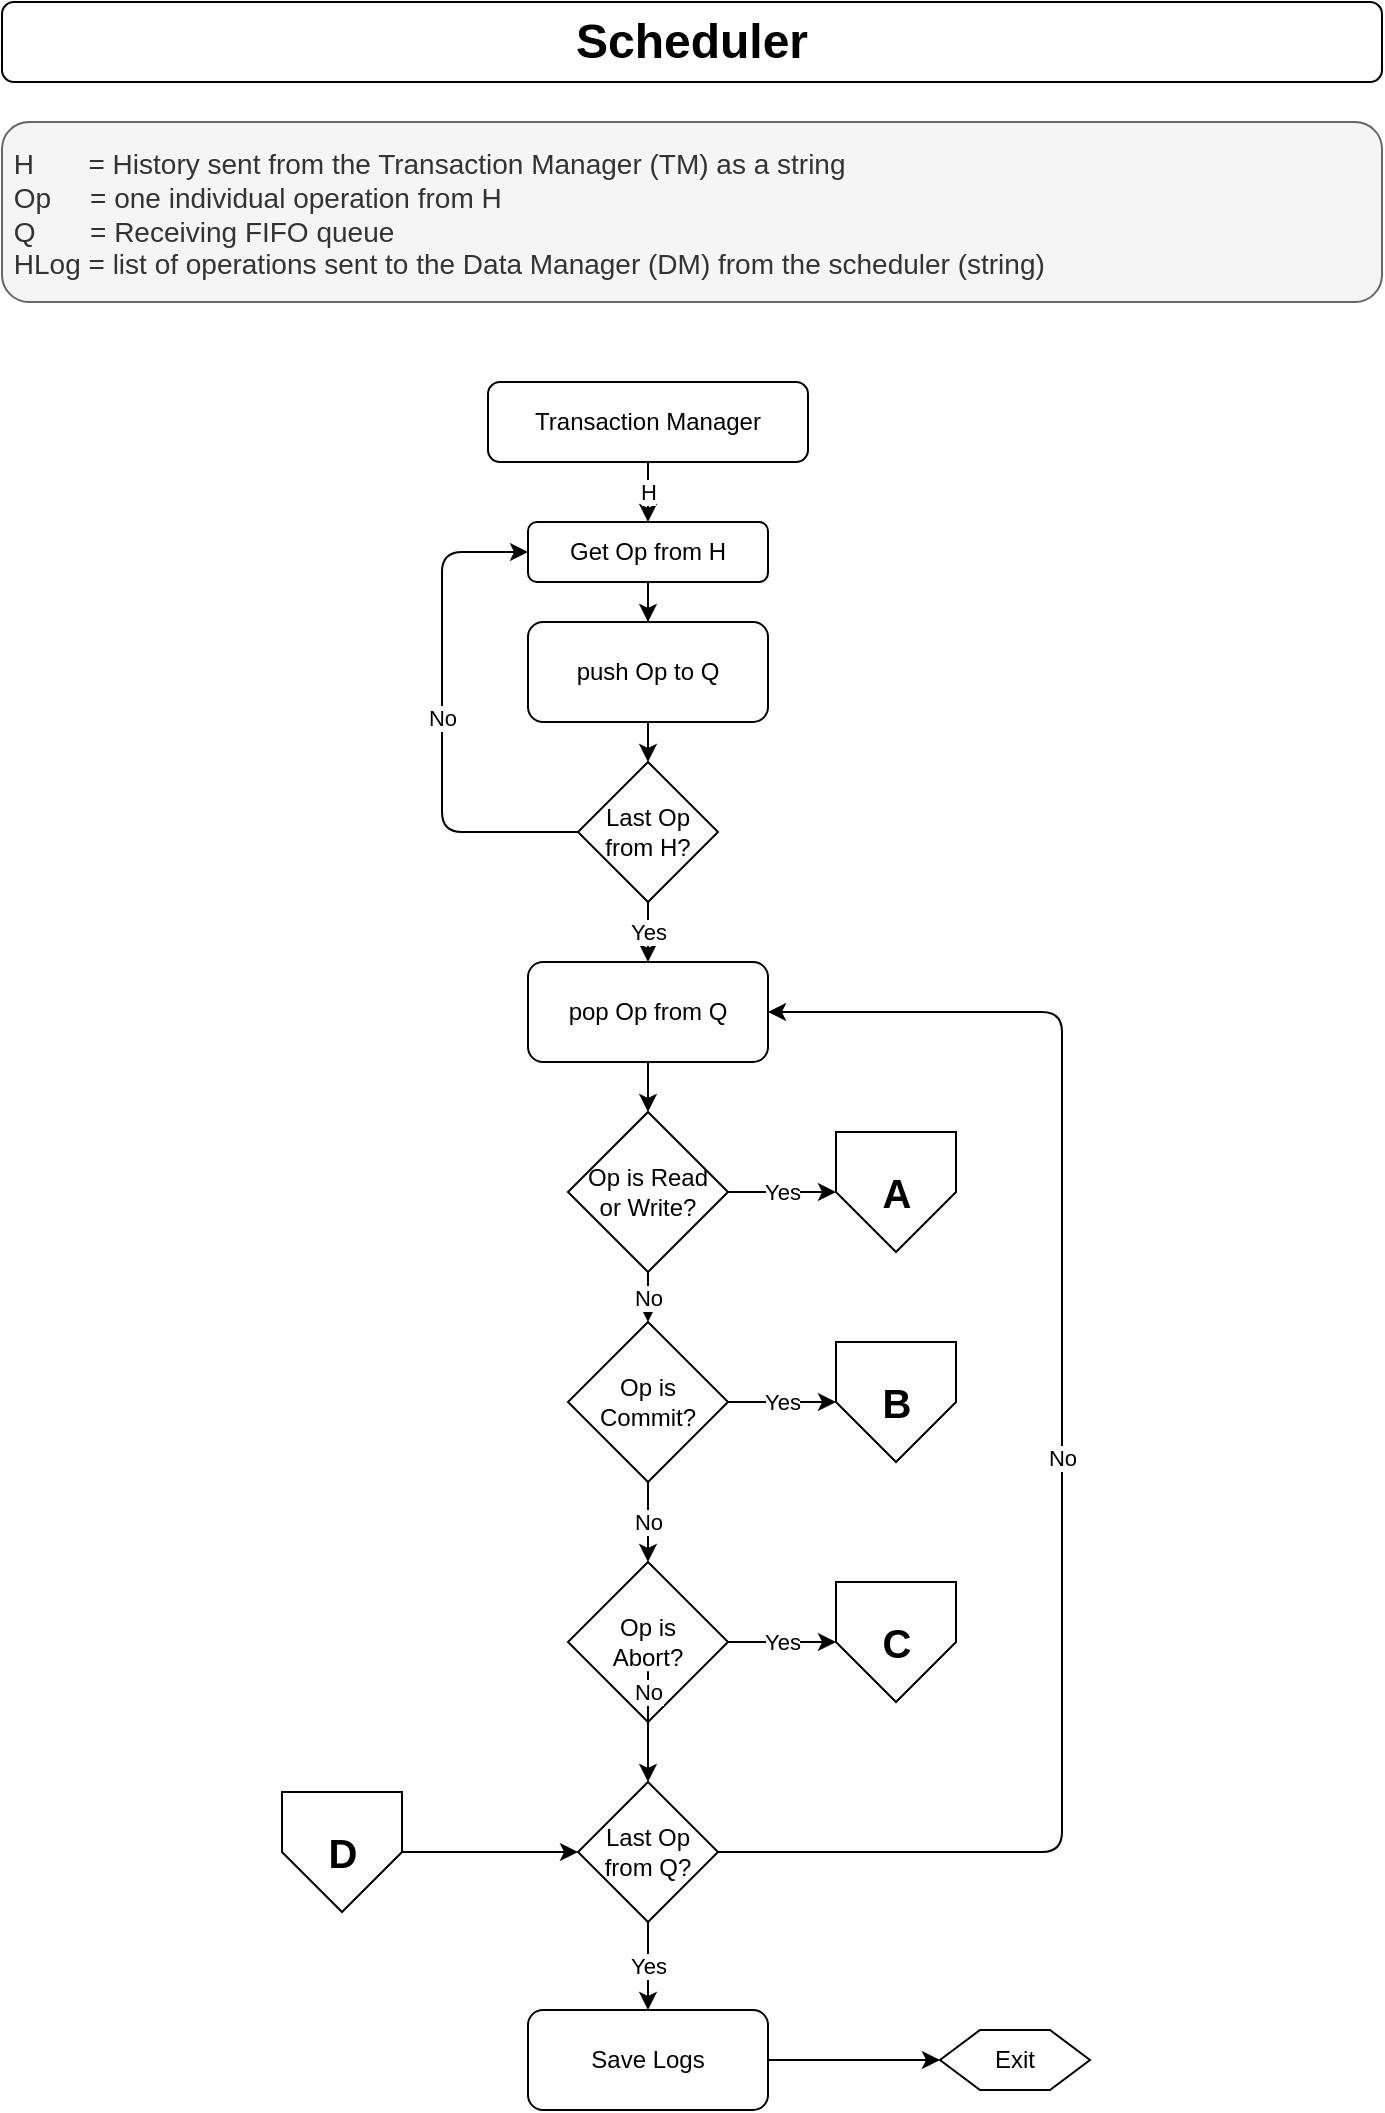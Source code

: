 <mxfile version="13.9.7" type="github">
  <diagram id="C5RBs43oDa-KdzZeNtuy" name="Page-1">
    <mxGraphModel dx="831" dy="515" grid="1" gridSize="10" guides="1" tooltips="1" connect="1" arrows="1" fold="1" page="1" pageScale="1" pageWidth="827" pageHeight="1169" math="0" shadow="0">
      <root>
        <mxCell id="WIyWlLk6GJQsqaUBKTNV-0" />
        <mxCell id="WIyWlLk6GJQsqaUBKTNV-1" parent="WIyWlLk6GJQsqaUBKTNV-0" />
        <mxCell id="MxyfuENbYduMKJOF5cX6-17" value="Scheduler" style="rounded=1;whiteSpace=wrap;html=1;fontSize=24;glass=0;strokeWidth=1;shadow=0;fontStyle=1" parent="WIyWlLk6GJQsqaUBKTNV-1" vertex="1">
          <mxGeometry x="80" y="40" width="690" height="40" as="geometry" />
        </mxCell>
        <mxCell id="MxyfuENbYduMKJOF5cX6-45" value="&amp;nbsp;H&amp;nbsp; &amp;nbsp; &amp;nbsp; &amp;nbsp;= History sent from the Transaction Manager (TM) as a string&lt;br&gt;&amp;nbsp;Op&amp;nbsp; &amp;nbsp; &amp;nbsp;= one individual operation from H&lt;br&gt;&amp;nbsp;Q&amp;nbsp; &amp;nbsp; &amp;nbsp; &amp;nbsp;= Receiving FIFO queue&lt;br&gt;&amp;nbsp;HLog = list of operations sent to the Data Manager (DM) from the scheduler (string)&lt;span style=&quot;text-align: center ; font-size: 12px&quot;&gt;&lt;font style=&quot;font-size: 12px&quot;&gt;&lt;br&gt;&lt;/font&gt;&lt;/span&gt;" style="text;html=1;align=left;verticalAlign=middle;whiteSpace=wrap;rounded=1;fontSize=14;labelBorderColor=none;spacingTop=2;spacingLeft=0;spacingBottom=0;spacingRight=0;spacing=2;perimeterSpacing=0;strokeWidth=1;labelPadding=-1;fillColor=#f5f5f5;strokeColor=#666666;fontColor=#333333;" parent="WIyWlLk6GJQsqaUBKTNV-1" vertex="1">
          <mxGeometry x="80" y="100" width="690" height="90" as="geometry" />
        </mxCell>
        <mxCell id="WIyWlLk6GJQsqaUBKTNV-3" value="Transaction Manager" style="rounded=1;whiteSpace=wrap;html=1;fontSize=12;glass=0;strokeWidth=1;shadow=0;container=0;" parent="WIyWlLk6GJQsqaUBKTNV-1" vertex="1">
          <mxGeometry x="323" y="230" width="160" height="40" as="geometry" />
        </mxCell>
        <mxCell id="jcFwn0k5lUS_TI383dsa-9" value="Get Op from H" style="rounded=1;whiteSpace=wrap;html=1;fontSize=12;glass=0;strokeWidth=1;shadow=0;container=0;" parent="WIyWlLk6GJQsqaUBKTNV-1" vertex="1">
          <mxGeometry x="343" y="300" width="120" height="30" as="geometry" />
        </mxCell>
        <mxCell id="jcFwn0k5lUS_TI383dsa-33" value="Exit" style="shape=hexagon;perimeter=hexagonPerimeter2;whiteSpace=wrap;html=1;fixedSize=1;align=center;container=0;" parent="WIyWlLk6GJQsqaUBKTNV-1" vertex="1">
          <mxGeometry x="549" y="1054" width="75" height="30" as="geometry" />
        </mxCell>
        <mxCell id="ZSIssIE1yZMaLI59TzmF-0" value="" style="endArrow=classic;html=1;" edge="1" parent="WIyWlLk6GJQsqaUBKTNV-1" source="WIyWlLk6GJQsqaUBKTNV-3" target="jcFwn0k5lUS_TI383dsa-9">
          <mxGeometry x="300" y="250" as="geometry">
            <mxPoint x="480" y="350" as="sourcePoint" />
            <mxPoint x="580" y="350" as="targetPoint" />
          </mxGeometry>
        </mxCell>
        <mxCell id="ZSIssIE1yZMaLI59TzmF-1" value="H" style="edgeLabel;resizable=0;html=1;align=center;verticalAlign=middle;container=0;" connectable="0" vertex="1" parent="ZSIssIE1yZMaLI59TzmF-0">
          <mxGeometry relative="1" as="geometry" />
        </mxCell>
        <mxCell id="ZSIssIE1yZMaLI59TzmF-2" value="pop Op from Q" style="rounded=1;whiteSpace=wrap;html=1;fontSize=12;glass=0;strokeWidth=1;shadow=0;container=0;" vertex="1" parent="WIyWlLk6GJQsqaUBKTNV-1">
          <mxGeometry x="343" y="520" width="120" height="50" as="geometry" />
        </mxCell>
        <mxCell id="ZSIssIE1yZMaLI59TzmF-4" value="" style="endArrow=classic;html=1;entryX=0;entryY=0.5;entryDx=0;entryDy=0;exitX=1;exitY=0.5;exitDx=0;exitDy=0;" edge="1" parent="WIyWlLk6GJQsqaUBKTNV-1" source="ZSIssIE1yZMaLI59TzmF-25" target="jcFwn0k5lUS_TI383dsa-33">
          <mxGeometry x="300" y="416" width="50" height="50" as="geometry">
            <mxPoint x="403" y="1094" as="sourcePoint" />
            <mxPoint x="413" y="1042" as="targetPoint" />
          </mxGeometry>
        </mxCell>
        <mxCell id="ZSIssIE1yZMaLI59TzmF-5" value="push Op to Q" style="rounded=1;whiteSpace=wrap;html=1;fontSize=12;glass=0;strokeWidth=1;shadow=0;container=0;" vertex="1" parent="WIyWlLk6GJQsqaUBKTNV-1">
          <mxGeometry x="343" y="350" width="120" height="50" as="geometry" />
        </mxCell>
        <mxCell id="ZSIssIE1yZMaLI59TzmF-9" style="edgeStyle=orthogonalEdgeStyle;rounded=0;orthogonalLoop=1;jettySize=auto;html=1;exitX=0.5;exitY=1;exitDx=0;exitDy=0;" edge="1" parent="WIyWlLk6GJQsqaUBKTNV-1" source="jcFwn0k5lUS_TI383dsa-9" target="ZSIssIE1yZMaLI59TzmF-5">
          <mxGeometry x="300" y="250" as="geometry" />
        </mxCell>
        <mxCell id="ZSIssIE1yZMaLI59TzmF-6" value="Last Op from H?" style="rhombus;whiteSpace=wrap;html=1;container=0;" vertex="1" parent="WIyWlLk6GJQsqaUBKTNV-1">
          <mxGeometry x="368" y="420" width="70" height="70" as="geometry" />
        </mxCell>
        <mxCell id="ZSIssIE1yZMaLI59TzmF-10" style="edgeStyle=orthogonalEdgeStyle;rounded=0;orthogonalLoop=1;jettySize=auto;html=1;exitX=0.5;exitY=1;exitDx=0;exitDy=0;entryX=0.5;entryY=0;entryDx=0;entryDy=0;" edge="1" parent="WIyWlLk6GJQsqaUBKTNV-1" source="ZSIssIE1yZMaLI59TzmF-5" target="ZSIssIE1yZMaLI59TzmF-6">
          <mxGeometry x="300" y="250" as="geometry">
            <mxPoint x="570" y="490" as="sourcePoint" />
            <mxPoint x="570" y="390" as="targetPoint" />
            <Array as="points">
              <mxPoint x="403" y="410" />
              <mxPoint x="403" y="410" />
            </Array>
          </mxGeometry>
        </mxCell>
        <mxCell id="ZSIssIE1yZMaLI59TzmF-12" value="" style="endArrow=classic;html=1;exitX=0.5;exitY=1;exitDx=0;exitDy=0;entryX=0.5;entryY=0;entryDx=0;entryDy=0;edgeStyle=orthogonalEdgeStyle;" edge="1" parent="WIyWlLk6GJQsqaUBKTNV-1" source="ZSIssIE1yZMaLI59TzmF-6" target="ZSIssIE1yZMaLI59TzmF-2">
          <mxGeometry x="300" y="250" as="geometry">
            <mxPoint x="480" y="660" as="sourcePoint" />
            <mxPoint x="580" y="660" as="targetPoint" />
            <Array as="points" />
          </mxGeometry>
        </mxCell>
        <mxCell id="ZSIssIE1yZMaLI59TzmF-13" value="Yes" style="edgeLabel;resizable=0;html=1;align=center;verticalAlign=middle;container=0;" connectable="0" vertex="1" parent="ZSIssIE1yZMaLI59TzmF-12">
          <mxGeometry relative="1" as="geometry" />
        </mxCell>
        <mxCell id="ZSIssIE1yZMaLI59TzmF-16" value="" style="endArrow=classic;html=1;exitX=0;exitY=0.5;exitDx=0;exitDy=0;edgeStyle=orthogonalEdgeStyle;entryX=0;entryY=0.5;entryDx=0;entryDy=0;" edge="1" parent="WIyWlLk6GJQsqaUBKTNV-1" source="ZSIssIE1yZMaLI59TzmF-6" target="jcFwn0k5lUS_TI383dsa-9">
          <mxGeometry x="300" y="250" as="geometry">
            <mxPoint x="480" y="560" as="sourcePoint" />
            <mxPoint x="230" y="515" as="targetPoint" />
            <Array as="points">
              <mxPoint x="300" y="455" />
              <mxPoint x="300" y="315" />
            </Array>
          </mxGeometry>
        </mxCell>
        <mxCell id="ZSIssIE1yZMaLI59TzmF-17" value="No" style="edgeLabel;resizable=0;html=1;align=center;verticalAlign=middle;container=0;" connectable="0" vertex="1" parent="ZSIssIE1yZMaLI59TzmF-16">
          <mxGeometry relative="1" as="geometry" />
        </mxCell>
        <mxCell id="ZSIssIE1yZMaLI59TzmF-22" style="edgeStyle=orthogonalEdgeStyle;rounded=0;orthogonalLoop=1;jettySize=auto;html=1;exitX=0.5;exitY=1;exitDx=0;exitDy=0;entryX=0.5;entryY=0;entryDx=0;entryDy=0;" edge="1" parent="WIyWlLk6GJQsqaUBKTNV-1" source="ZSIssIE1yZMaLI59TzmF-2" target="ZSIssIE1yZMaLI59TzmF-31">
          <mxGeometry x="300" y="250" as="geometry" />
        </mxCell>
        <mxCell id="ZSIssIE1yZMaLI59TzmF-19" value="Last Op from Q?" style="rhombus;whiteSpace=wrap;html=1;container=0;" vertex="1" parent="WIyWlLk6GJQsqaUBKTNV-1">
          <mxGeometry x="368" y="930" width="70" height="70" as="geometry" />
        </mxCell>
        <mxCell id="ZSIssIE1yZMaLI59TzmF-20" value="" style="endArrow=classic;html=1;exitX=1;exitY=0.5;exitDx=0;exitDy=0;entryX=1;entryY=0.5;entryDx=0;entryDy=0;edgeStyle=orthogonalEdgeStyle;" edge="1" parent="WIyWlLk6GJQsqaUBKTNV-1" source="ZSIssIE1yZMaLI59TzmF-19" target="ZSIssIE1yZMaLI59TzmF-2">
          <mxGeometry x="300" y="250" as="geometry">
            <mxPoint x="480" y="560" as="sourcePoint" />
            <mxPoint x="580" y="560" as="targetPoint" />
            <Array as="points">
              <mxPoint x="610" y="965" />
              <mxPoint x="610" y="545" />
            </Array>
          </mxGeometry>
        </mxCell>
        <mxCell id="ZSIssIE1yZMaLI59TzmF-21" value="No" style="edgeLabel;resizable=0;html=1;align=center;verticalAlign=middle;container=0;" connectable="0" vertex="1" parent="ZSIssIE1yZMaLI59TzmF-20">
          <mxGeometry relative="1" as="geometry" />
        </mxCell>
        <mxCell id="ZSIssIE1yZMaLI59TzmF-25" value="Save Logs" style="rounded=1;whiteSpace=wrap;html=1;fontSize=12;glass=0;strokeWidth=1;shadow=0;container=0;" vertex="1" parent="WIyWlLk6GJQsqaUBKTNV-1">
          <mxGeometry x="343" y="1044" width="120" height="50" as="geometry" />
        </mxCell>
        <mxCell id="ZSIssIE1yZMaLI59TzmF-26" value="" style="endArrow=classic;html=1;exitX=0.5;exitY=1;exitDx=0;exitDy=0;edgeStyle=orthogonalEdgeStyle;entryX=0.5;entryY=0;entryDx=0;entryDy=0;" edge="1" parent="WIyWlLk6GJQsqaUBKTNV-1" source="ZSIssIE1yZMaLI59TzmF-19" target="ZSIssIE1yZMaLI59TzmF-25">
          <mxGeometry x="300" y="416" as="geometry">
            <mxPoint x="403" y="1006" as="sourcePoint" />
            <mxPoint x="440" y="1030" as="targetPoint" />
          </mxGeometry>
        </mxCell>
        <mxCell id="ZSIssIE1yZMaLI59TzmF-27" value="Yes" style="edgeLabel;resizable=0;html=1;align=center;verticalAlign=middle;container=0;" connectable="0" vertex="1" parent="ZSIssIE1yZMaLI59TzmF-26">
          <mxGeometry relative="1" as="geometry" />
        </mxCell>
        <mxCell id="ZSIssIE1yZMaLI59TzmF-31" value="Op is Read &lt;br&gt;or Write?" style="rhombus;whiteSpace=wrap;html=1;container=0;" vertex="1" parent="WIyWlLk6GJQsqaUBKTNV-1">
          <mxGeometry x="363" y="595" width="80" height="80" as="geometry" />
        </mxCell>
        <mxCell id="ZSIssIE1yZMaLI59TzmF-34" value="" style="endArrow=classic;html=1;exitX=1;exitY=0.5;exitDx=0;exitDy=0;edgeStyle=orthogonalEdgeStyle;entryX=0;entryY=0.5;entryDx=0;entryDy=0;" edge="1" parent="WIyWlLk6GJQsqaUBKTNV-1" source="ZSIssIE1yZMaLI59TzmF-31" target="ZSIssIE1yZMaLI59TzmF-51">
          <mxGeometry x="750" y="395" as="geometry">
            <mxPoint x="818" y="660" as="sourcePoint" />
            <mxPoint x="760" y="410" as="targetPoint" />
            <Array as="points">
              <mxPoint x="480" y="635" />
              <mxPoint x="480" y="635" />
            </Array>
          </mxGeometry>
        </mxCell>
        <mxCell id="ZSIssIE1yZMaLI59TzmF-35" value="Yes" style="edgeLabel;resizable=0;html=1;align=center;verticalAlign=middle;container=0;" connectable="0" vertex="1" parent="ZSIssIE1yZMaLI59TzmF-34">
          <mxGeometry relative="1" as="geometry" />
        </mxCell>
        <mxCell id="ZSIssIE1yZMaLI59TzmF-37" value="Op is &lt;br&gt;Commit?" style="rhombus;whiteSpace=wrap;html=1;container=0;" vertex="1" parent="WIyWlLk6GJQsqaUBKTNV-1">
          <mxGeometry x="363" y="700" width="80" height="80" as="geometry" />
        </mxCell>
        <mxCell id="ZSIssIE1yZMaLI59TzmF-41" value="Op is &lt;br&gt;Abort?" style="rhombus;whiteSpace=wrap;html=1;container=0;" vertex="1" parent="WIyWlLk6GJQsqaUBKTNV-1">
          <mxGeometry x="363" y="820" width="80" height="80" as="geometry" />
        </mxCell>
        <mxCell id="ZSIssIE1yZMaLI59TzmF-42" value="" style="endArrow=classic;html=1;exitX=1;exitY=0.5;exitDx=0;exitDy=0;edgeStyle=orthogonalEdgeStyle;entryX=0;entryY=0.5;entryDx=0;entryDy=0;" edge="1" parent="WIyWlLk6GJQsqaUBKTNV-1" source="ZSIssIE1yZMaLI59TzmF-41" target="ZSIssIE1yZMaLI59TzmF-55">
          <mxGeometry x="750" y="635" as="geometry">
            <mxPoint x="818" y="900" as="sourcePoint" />
            <mxPoint x="460" y="920" as="targetPoint" />
            <Array as="points" />
          </mxGeometry>
        </mxCell>
        <mxCell id="ZSIssIE1yZMaLI59TzmF-43" value="Yes" style="edgeLabel;resizable=0;html=1;align=center;verticalAlign=middle;container=0;" connectable="0" vertex="1" parent="ZSIssIE1yZMaLI59TzmF-42">
          <mxGeometry relative="1" as="geometry" />
        </mxCell>
        <mxCell id="ZSIssIE1yZMaLI59TzmF-45" value="" style="endArrow=classic;html=1;exitX=0.5;exitY=1;exitDx=0;exitDy=0;edgeStyle=orthogonalEdgeStyle;entryX=0.5;entryY=0;entryDx=0;entryDy=0;" edge="1" parent="WIyWlLk6GJQsqaUBKTNV-1" source="ZSIssIE1yZMaLI59TzmF-31" target="ZSIssIE1yZMaLI59TzmF-37">
          <mxGeometry x="589" y="337.06" as="geometry">
            <mxPoint x="657" y="892.06" as="sourcePoint" />
            <mxPoint x="690" y="450" as="targetPoint" />
            <Array as="points">
              <mxPoint x="403" y="675" />
              <mxPoint x="403" y="675" />
            </Array>
          </mxGeometry>
        </mxCell>
        <mxCell id="ZSIssIE1yZMaLI59TzmF-46" value="No" style="edgeLabel;resizable=0;html=1;align=center;verticalAlign=middle;container=0;" connectable="0" vertex="1" parent="ZSIssIE1yZMaLI59TzmF-45">
          <mxGeometry relative="1" as="geometry" />
        </mxCell>
        <mxCell id="ZSIssIE1yZMaLI59TzmF-47" value="" style="endArrow=classic;html=1;edgeStyle=orthogonalEdgeStyle;entryX=0.5;entryY=0;entryDx=0;entryDy=0;exitX=0.5;exitY=1;exitDx=0;exitDy=0;" edge="1" parent="WIyWlLk6GJQsqaUBKTNV-1" source="ZSIssIE1yZMaLI59TzmF-37" target="ZSIssIE1yZMaLI59TzmF-41">
          <mxGeometry x="599" y="347.06" as="geometry">
            <mxPoint x="460" y="760" as="sourcePoint" />
            <mxPoint x="450" y="770" as="targetPoint" />
            <Array as="points" />
          </mxGeometry>
        </mxCell>
        <mxCell id="ZSIssIE1yZMaLI59TzmF-48" value="No" style="edgeLabel;resizable=0;html=1;align=center;verticalAlign=middle;container=0;" connectable="0" vertex="1" parent="ZSIssIE1yZMaLI59TzmF-47">
          <mxGeometry relative="1" as="geometry" />
        </mxCell>
        <mxCell id="ZSIssIE1yZMaLI59TzmF-49" value="" style="endArrow=classic;html=1;edgeStyle=orthogonalEdgeStyle;exitX=0.5;exitY=1;exitDx=0;exitDy=0;entryX=0.5;entryY=0;entryDx=0;entryDy=0;" edge="1" parent="WIyWlLk6GJQsqaUBKTNV-1" source="ZSIssIE1yZMaLI59TzmF-41" target="ZSIssIE1yZMaLI59TzmF-19">
          <mxGeometry x="598.76" y="467.06" as="geometry">
            <mxPoint x="470" y="864" as="sourcePoint" />
            <mxPoint x="470" y="900" as="targetPoint" />
            <Array as="points">
              <mxPoint x="403" y="870" />
              <mxPoint x="403" y="870" />
            </Array>
          </mxGeometry>
        </mxCell>
        <mxCell id="ZSIssIE1yZMaLI59TzmF-50" value="No" style="edgeLabel;resizable=0;html=1;align=center;verticalAlign=middle;container=0;" connectable="0" vertex="1" parent="ZSIssIE1yZMaLI59TzmF-49">
          <mxGeometry relative="1" as="geometry" />
        </mxCell>
        <mxCell id="ZSIssIE1yZMaLI59TzmF-51" value="A" style="verticalLabelPosition=middle;verticalAlign=middle;html=1;shape=offPageConnector;rounded=0;size=0.5;labelPosition=center;align=center;fontSize=20;fontStyle=1" vertex="1" parent="WIyWlLk6GJQsqaUBKTNV-1">
          <mxGeometry x="497" y="605" width="60" height="60" as="geometry" />
        </mxCell>
        <mxCell id="ZSIssIE1yZMaLI59TzmF-55" value="C" style="verticalLabelPosition=middle;verticalAlign=middle;html=1;shape=offPageConnector;rounded=0;size=0.5;fontStyle=1;fontSize=20;labelPosition=center;align=center;" vertex="1" parent="WIyWlLk6GJQsqaUBKTNV-1">
          <mxGeometry x="497" y="830" width="60" height="60" as="geometry" />
        </mxCell>
        <mxCell id="ZSIssIE1yZMaLI59TzmF-54" value="B" style="verticalLabelPosition=middle;verticalAlign=middle;html=1;shape=offPageConnector;rounded=0;size=0.5;labelPosition=center;align=center;fontStyle=1;fontSize=20;" vertex="1" parent="WIyWlLk6GJQsqaUBKTNV-1">
          <mxGeometry x="497" y="710" width="60" height="60" as="geometry" />
        </mxCell>
        <mxCell id="ZSIssIE1yZMaLI59TzmF-56" value="" style="endArrow=classic;html=1;exitX=1;exitY=0.5;exitDx=0;exitDy=0;edgeStyle=orthogonalEdgeStyle;" edge="1" parent="WIyWlLk6GJQsqaUBKTNV-1" source="ZSIssIE1yZMaLI59TzmF-37" target="ZSIssIE1yZMaLI59TzmF-54">
          <mxGeometry x="750" y="515" as="geometry">
            <mxPoint x="443" y="740" as="sourcePoint" />
            <mxPoint x="760" y="530" as="targetPoint" />
            <Array as="points" />
          </mxGeometry>
        </mxCell>
        <mxCell id="ZSIssIE1yZMaLI59TzmF-57" value="Yes" style="edgeLabel;resizable=0;html=1;align=center;verticalAlign=middle;container=0;" connectable="0" vertex="1" parent="ZSIssIE1yZMaLI59TzmF-56">
          <mxGeometry relative="1" as="geometry" />
        </mxCell>
        <mxCell id="ZSIssIE1yZMaLI59TzmF-60" value="D" style="verticalLabelPosition=middle;verticalAlign=middle;html=1;shape=offPageConnector;rounded=0;size=0.5;labelPosition=center;align=center;fontSize=20;fontStyle=1" vertex="1" parent="WIyWlLk6GJQsqaUBKTNV-1">
          <mxGeometry x="220" y="935" width="60" height="60" as="geometry" />
        </mxCell>
        <mxCell id="ZSIssIE1yZMaLI59TzmF-61" style="edgeStyle=orthogonalEdgeStyle;rounded=0;orthogonalLoop=1;jettySize=auto;html=1;exitX=1;exitY=0.5;exitDx=0;exitDy=0;entryX=0;entryY=0.5;entryDx=0;entryDy=0;" edge="1" parent="WIyWlLk6GJQsqaUBKTNV-1" source="ZSIssIE1yZMaLI59TzmF-60" target="ZSIssIE1yZMaLI59TzmF-19">
          <mxGeometry x="310" y="260" as="geometry">
            <mxPoint x="413" y="410" as="sourcePoint" />
            <mxPoint x="413" y="430" as="targetPoint" />
            <Array as="points" />
          </mxGeometry>
        </mxCell>
      </root>
    </mxGraphModel>
  </diagram>
</mxfile>
